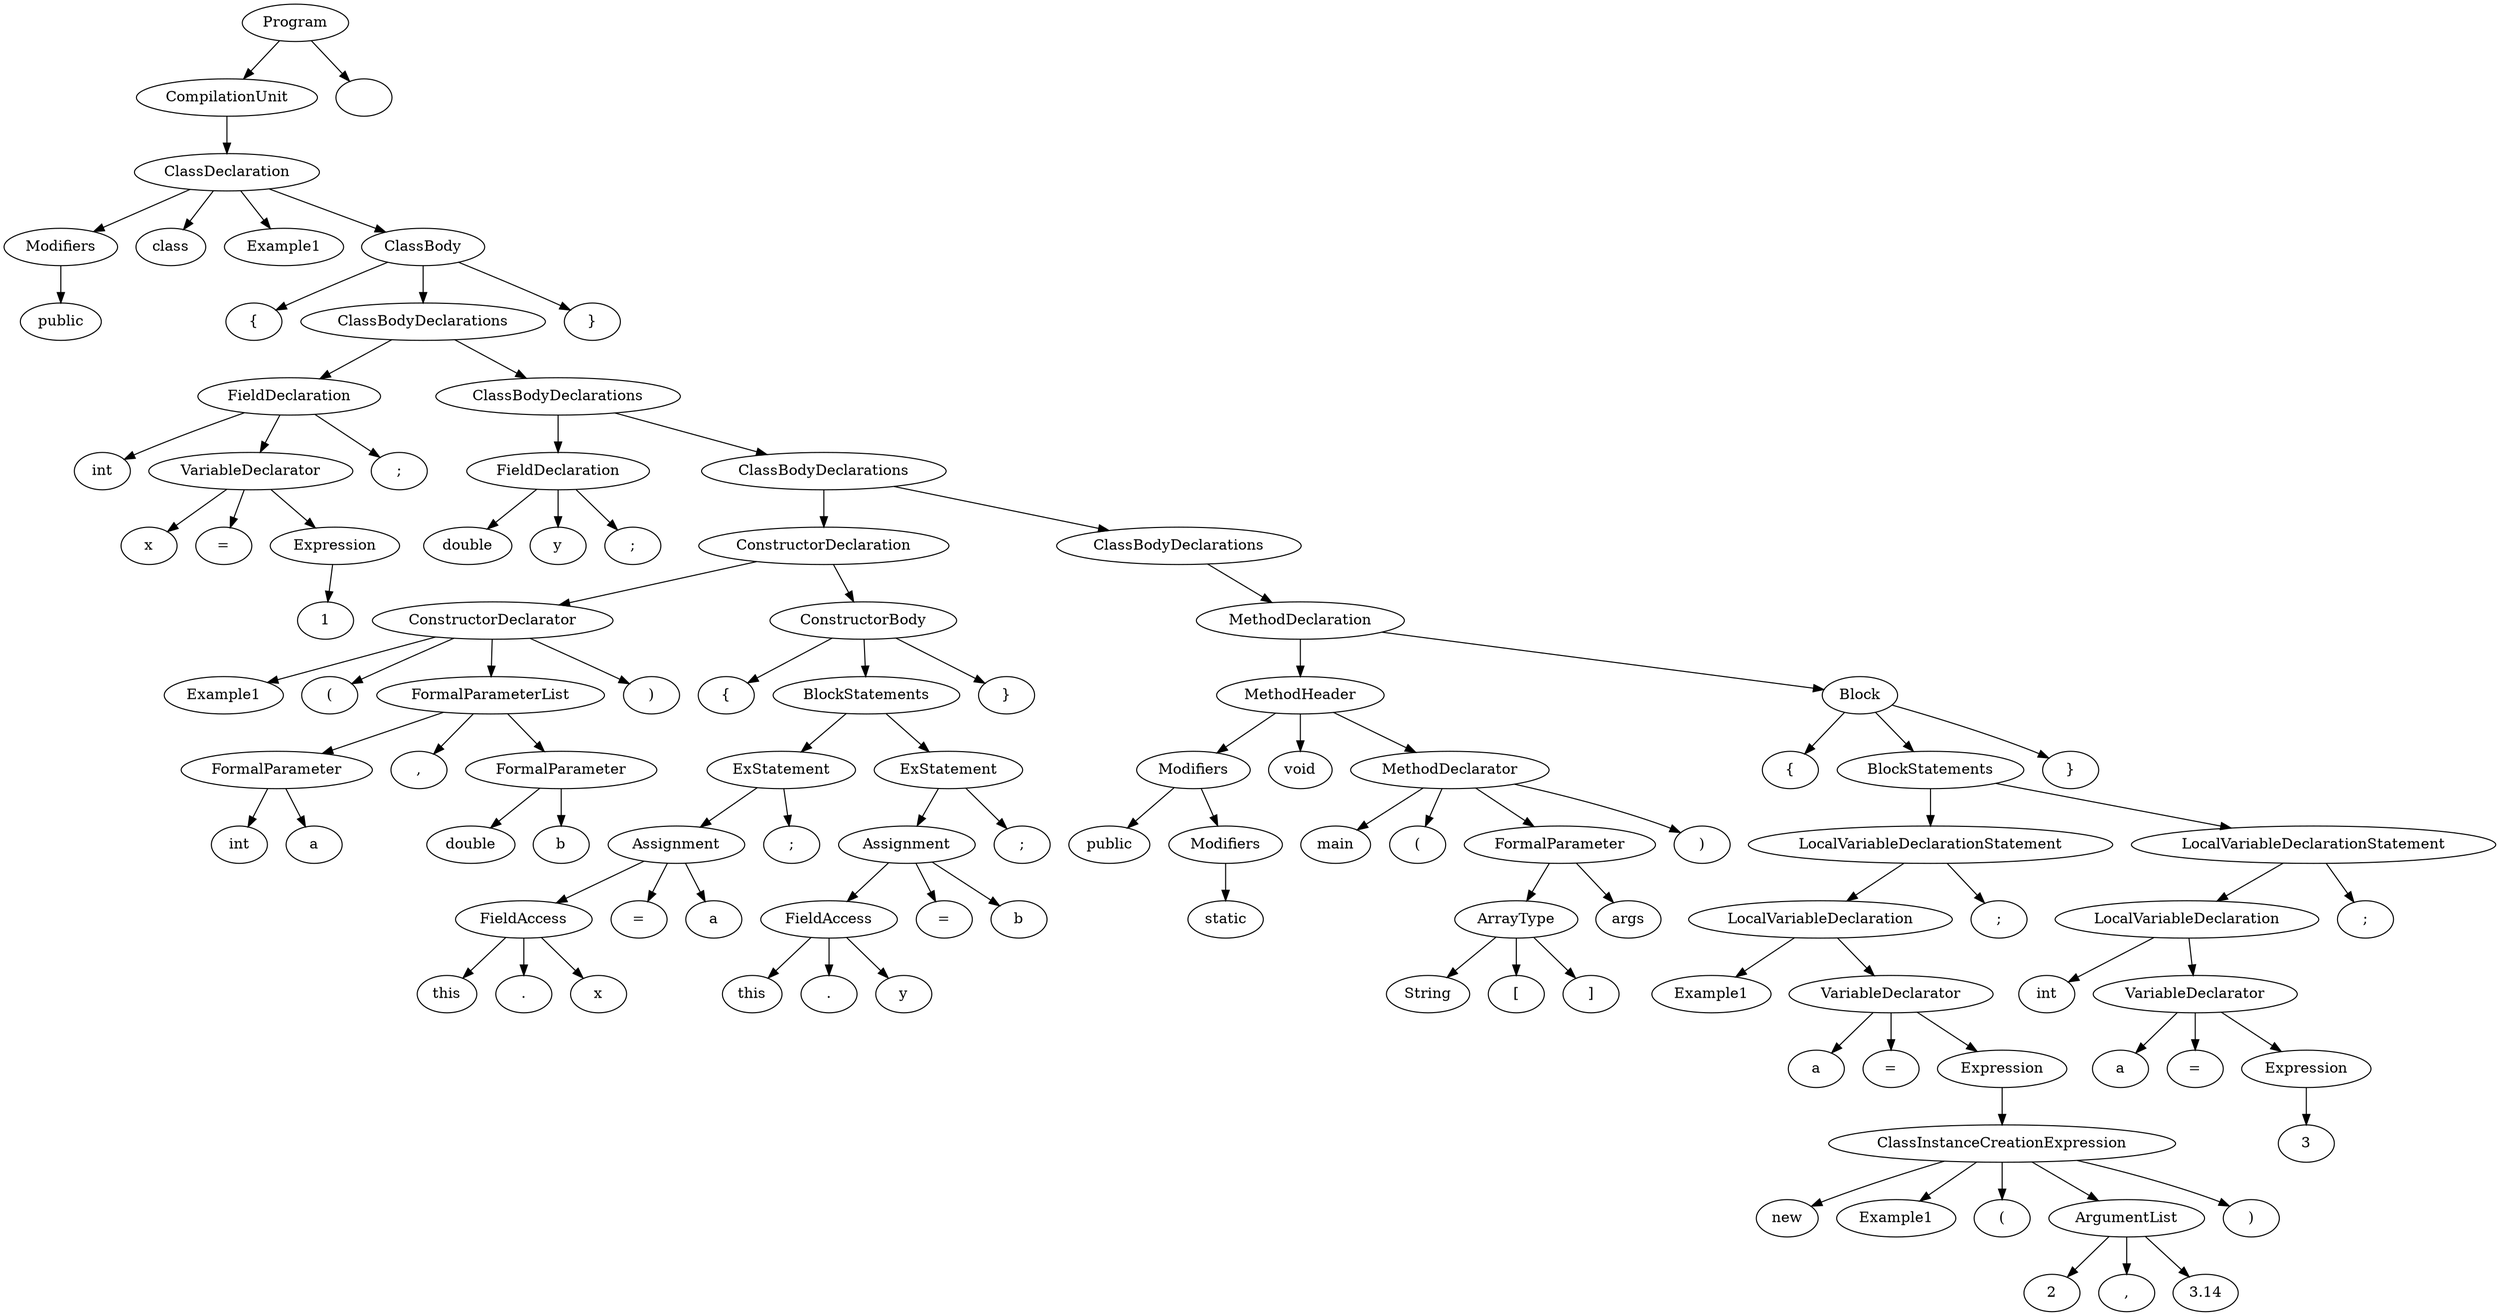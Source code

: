 digraph G {
n1 [label="public"]
n2 [label="Modifiers"]
n2->n1;
n3 [label="class"]
n4 [label="Example1"]
n5 [label="{"]
n6 [label="int"]
n7 [label="x"]
n8 [label="="]
n9 [label="1"]
n10 [label="Expression"]
n10->n9;
n11 [label="VariableDeclarator"]
n11->n10;
n11->n8;
n11->n7;
n12 [label=";"]
n13 [label="FieldDeclaration"]
n13->n12;
n13->n11;
n13->n6;
n14 [label="double"]
n15 [label="y"]
n16 [label=";"]
n17 [label="FieldDeclaration"]
n17->n16;
n17->n15;
n17->n14;
n18 [label="Example1"]
n19 [label="("]
n20 [label="int"]
n21 [label="a"]
n22 [label="FormalParameter"]
n22->n21;
n22->n20;
n23 [label=","]
n24 [label="double"]
n25 [label="b"]
n26 [label="FormalParameter"]
n26->n25;
n26->n24;
n27 [label="FormalParameterList"]
n27->n26;
n27->n23;
n27->n22;
n28 [label=")"]
n29 [label="ConstructorDeclarator"]
n29->n28;
n29->n27;
n29->n19;
n29->n18;
n30 [label="{"]
n31 [label="this"]
n32 [label="."]
n33 [label="x"]
n34 [label="FieldAccess"]
n34->n33;
n34->n32;
n34->n31;
n35 [label="="]
n36 [label="a"]
n37 [label="Assignment"]
n37->n36;
n37->n35;
n37->n34;
n38 [label=";"]
n39 [label="ExStatement"]
n39->n38;
n39->n37;
n40 [label="this"]
n41 [label="."]
n42 [label="y"]
n43 [label="FieldAccess"]
n43->n42;
n43->n41;
n43->n40;
n44 [label="="]
n45 [label="b"]
n46 [label="Assignment"]
n46->n45;
n46->n44;
n46->n43;
n47 [label=";"]
n48 [label="ExStatement"]
n48->n47;
n48->n46;
n49 [label="BlockStatements"]
n49->n48;
n49->n39;
n50 [label="}"]
n51 [label="ConstructorBody"]
n51->n50;
n51->n49;
n51->n30;
n52 [label="ConstructorDeclaration"]
n52->n51;
n52->n29;
n53 [label="public"]
n54 [label="static"]
n55 [label="Modifiers"]
n55->n54;
n56 [label="Modifiers"]
n56->n55;
n56->n53;
n57 [label="void"]
n58 [label="main"]
n59 [label="("]
n60 [label="String"]
n61 [label="["]
n62 [label="]"]
n63 [label="ArrayType"]
n63->n62;
n63->n61;
n63->n60;
n64 [label="args"]
n65 [label="FormalParameter"]
n65->n64;
n65->n63;
n66 [label=")"]
n67 [label="MethodDeclarator"]
n67->n66;
n67->n65;
n67->n59;
n67->n58;
n68 [label="MethodHeader"]
n68->n67;
n68->n57;
n68->n56;
n69 [label="{"]
n70 [label="Example1"]
n71 [label="a"]
n72 [label="="]
n73 [label="new"]
n74 [label="Example1"]
n75 [label="("]
n76 [label="2"]
n77 [label=","]
n78 [label="3.14"]
n79 [label="ArgumentList"]
n79->n78;
n79->n77;
n79->n76;
n80 [label=")"]
n81 [label="ClassInstanceCreationExpression"]
n81->n80;
n81->n79;
n81->n75;
n81->n74;
n81->n73;
n82 [label="Expression"]
n82->n81;
n83 [label="VariableDeclarator"]
n83->n82;
n83->n72;
n83->n71;
n84 [label="LocalVariableDeclaration"]
n84->n83;
n84->n70;
n85 [label=";"]
n86 [label="LocalVariableDeclarationStatement"]
n86->n85;
n86->n84;
n87 [label="int"]
n88 [label="a"]
n89 [label="="]
n90 [label="3"]
n91 [label="Expression"]
n91->n90;
n92 [label="VariableDeclarator"]
n92->n91;
n92->n89;
n92->n88;
n93 [label="LocalVariableDeclaration"]
n93->n92;
n93->n87;
n94 [label=";"]
n95 [label="LocalVariableDeclarationStatement"]
n95->n94;
n95->n93;
n96 [label="BlockStatements"]
n96->n95;
n96->n86;
n97 [label="}"]
n98 [label="Block"]
n98->n97;
n98->n96;
n98->n69;
n99 [label="MethodDeclaration"]
n99->n98;
n99->n68;
n100 [label="ClassBodyDeclarations"]
n100->n99;
n101 [label="ClassBodyDeclarations"]
n101->n100;
n101->n52;
n102 [label="ClassBodyDeclarations"]
n102->n101;
n102->n17;
n103 [label="ClassBodyDeclarations"]
n103->n102;
n103->n13;
n104 [label="}"]
n105 [label="ClassBody"]
n105->n104;
n105->n103;
n105->n5;
n106 [label="ClassDeclaration"]
n106->n105;
n106->n4;
n106->n3;
n106->n2;
n107 [label="CompilationUnit"]
n107->n106;
n108 [label="Program"]
n108->n109;
n108->n107;
n109 [label=""]
}
